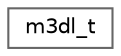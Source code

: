 digraph "Graphical Class Hierarchy"
{
 // LATEX_PDF_SIZE
  bgcolor="transparent";
  edge [fontname=Helvetica,fontsize=10,labelfontname=Helvetica,labelfontsize=10];
  node [fontname=Helvetica,fontsize=10,shape=box,height=0.2,width=0.4];
  rankdir="LR";
  Node0 [id="Node000000",label="m3dl_t",height=0.2,width=0.4,color="grey40", fillcolor="white", style="filled",URL="$structm3dl__t.html",tooltip=" "];
}
